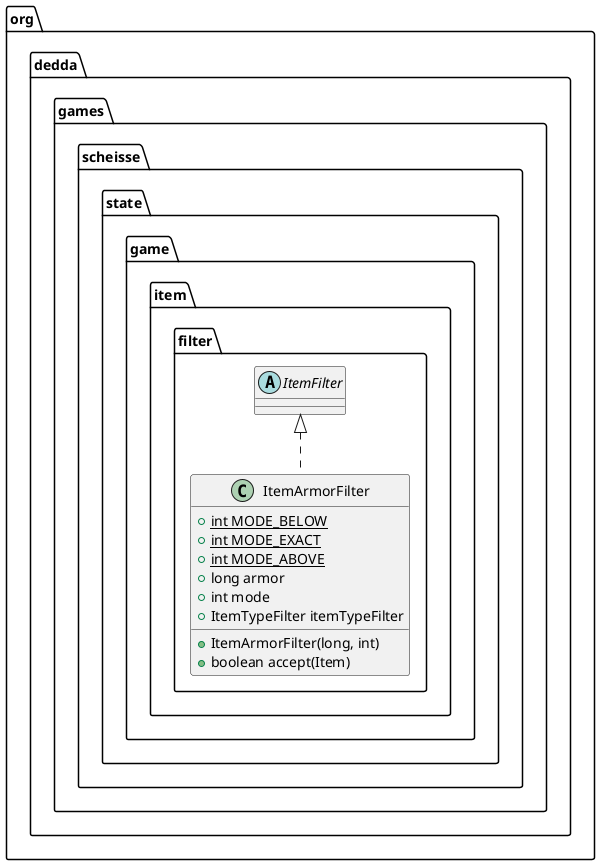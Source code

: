 @startuml
abstract class org.dedda.games.scheisse.state.game.item.filter.ItemFilter

class org.dedda.games.scheisse.state.game.item.filter.ItemArmorFilter{
    + {static} int MODE_BELOW
    + {static} int MODE_EXACT
    + {static} int MODE_ABOVE
    + long armor
    + int mode
    + ItemTypeFilter itemTypeFilter
    + ItemArmorFilter(long, int)
    + boolean accept(Item)
}

org.dedda.games.scheisse.state.game.item.filter.ItemFilter <|.. org.dedda.games.scheisse.state.game.item.filter.ItemArmorFilter
@enduml